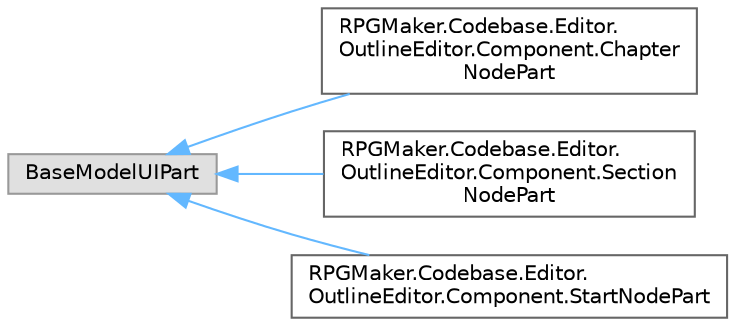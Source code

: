 digraph "クラス階層図"
{
 // LATEX_PDF_SIZE
  bgcolor="transparent";
  edge [fontname=Helvetica,fontsize=10,labelfontname=Helvetica,labelfontsize=10];
  node [fontname=Helvetica,fontsize=10,shape=box,height=0.2,width=0.4];
  rankdir="LR";
  Node0 [id="Node000000",label="BaseModelUIPart",height=0.2,width=0.4,color="grey60", fillcolor="#E0E0E0", style="filled",tooltip=" "];
  Node0 -> Node1 [id="edge15_Node000000_Node000001",dir="back",color="steelblue1",style="solid",tooltip=" "];
  Node1 [id="Node000001",label="RPGMaker.Codebase.Editor.\lOutlineEditor.Component.Chapter\lNodePart",height=0.2,width=0.4,color="grey40", fillcolor="white", style="filled",URL="$d5/d39/class_r_p_g_maker_1_1_codebase_1_1_editor_1_1_outline_editor_1_1_component_1_1_chapter_node_part.html",tooltip=" "];
  Node0 -> Node2 [id="edge16_Node000000_Node000002",dir="back",color="steelblue1",style="solid",tooltip=" "];
  Node2 [id="Node000002",label="RPGMaker.Codebase.Editor.\lOutlineEditor.Component.Section\lNodePart",height=0.2,width=0.4,color="grey40", fillcolor="white", style="filled",URL="$d4/dac/class_r_p_g_maker_1_1_codebase_1_1_editor_1_1_outline_editor_1_1_component_1_1_section_node_part.html",tooltip=" "];
  Node0 -> Node3 [id="edge17_Node000000_Node000003",dir="back",color="steelblue1",style="solid",tooltip=" "];
  Node3 [id="Node000003",label="RPGMaker.Codebase.Editor.\lOutlineEditor.Component.StartNodePart",height=0.2,width=0.4,color="grey40", fillcolor="white", style="filled",URL="$d9/daf/class_r_p_g_maker_1_1_codebase_1_1_editor_1_1_outline_editor_1_1_component_1_1_start_node_part.html",tooltip=" "];
}
